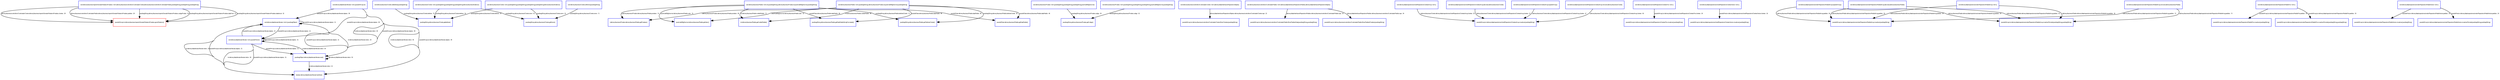 digraph "DirectedGraph" {
 graph [concentrate = true];
 center=true;
 fontsize=6;
 node [ color=blue,shape="box"fontsize=6,fontcolor=black,fontname=Arial];
 edge [ color=black,fontsize=6,fontcolor=black,fontname=Arial];
"java/util/ArrayList delivery/business/reports/GeradorRelatorioProdutos.gerarRelatorio()"[color="red", fontsize="6", fontname="Arial"];
"java/lang/Object delivery/data/iterator/Iterator.next()" -> "boolean delivery/data/iterator/Iterator.hasNext()" [label="int delivery/data/iterator/Iterator.indice : 53" ]
"java/lang/Object delivery/data/iterator/Iterator.next()" -> "java/lang/Object delivery/data/iterator/Iterator.next()" [label="int delivery/data/iterator/Iterator.indice : 53" ]
"void delivery/business/Cliente.<init>(java/lang/String,java/lang/String,java/lang/String,delivery/business/Endereco)" -> "java/lang/String delivery/business/Cliente.getNome()" [label="java/lang/String delivery/business/Cliente.nome : 53" ]
"void delivery/business/Cliente.<init>(java/lang/String,java/lang/String,java/lang/String,delivery/business/Endereco)" -> "java/lang/String delivery/business/Cliente.gettelefone()" [label="java/lang/String delivery/business/Cliente.telefone : 54" ]
"void delivery/business/Cliente.<init>(java/lang/String,java/lang/String,java/lang/String,java/lang/String,delivery/business/Endereco)" -> "java/lang/String delivery/business/Cliente.getNome()" [label="java/lang/String delivery/business/Cliente.nome : 32" ]
"void delivery/business/Cliente.<init>(java/lang/String,java/lang/String,java/lang/String,java/lang/String,delivery/business/Endereco)" -> "java/lang/String delivery/business/Cliente.gettelefone()" [label="java/lang/String delivery/business/Cliente.telefone : 33" ]
"void delivery/business/Cliente.setNome(java/lang/String)" -> "java/lang/String delivery/business/Cliente.getNome()" [label="java/lang/String delivery/business/Cliente.nome : 71" ]
"void delivery/business/Cliente.settelefone(java/lang/String)" -> "java/lang/String delivery/business/Cliente.gettelefone()" [label="java/lang/String delivery/business/Cliente.telefone : 79" ]
"void delivery/business/Pedido.<init>(int,java/lang/String,Ldelivery/business/Produto,int,java/math/BigDecimal,java/lang/String)" -> "Ldelivery/business/Produto delivery/business/Pedido.getProdutos()" [label="Ldelivery/business/Produto delivery/business/Pedido.produtos : 74" ]
"void delivery/business/Pedido.<init>(int,java/lang/String,Ldelivery/business/Produto,int,java/math/BigDecimal,java/lang/String)" -> "int delivery/business/Pedido.getCodidoPedido()" [label="int delivery/business/Pedido.codidoPedido : 72" ]
"void delivery/business/Pedido.<init>(int,java/lang/String,Ldelivery/business/Produto,int,java/math/BigDecimal,java/lang/String)" -> "java/lang/String delivery/business/Pedido.getDataPedidoStringFormatado()" [label="java/util/Date delivery/business/Pedido.dataPedido : 80" ]
"void delivery/business/Pedido.<init>(int,java/lang/String,Ldelivery/business/Produto,int,java/math/BigDecimal,java/lang/String)" -> "java/lang/String delivery/business/Pedido.getTelefoneCliente()" [label="java/lang/String delivery/business/Pedido.telefoneCliente : 73" ]
"void delivery/business/Pedido.<init>(int,java/lang/String,Ldelivery/business/Produto,int,java/math/BigDecimal,java/lang/String)" -> "java/math/BigDecimal delivery/business/Pedido.getValor()" [label="java/math/BigDecimal delivery/business/Pedido.valor : 75" ]
"void delivery/business/Pedido.<init>(int,java/lang/String,Ldelivery/business/Produto,int,java/math/BigDecimal,java/lang/String)" -> "java/util/Date delivery/business/Pedido.getDataPedido()" [label="java/util/Date delivery/business/Pedido.dataPedido : 80" ]
"void delivery/business/Pedido.<init>(java/lang/String,Ldelivery/business/Produto,int,java/math/BigDecimal,java/lang/String)" -> "Ldelivery/business/Produto delivery/business/Pedido.getProdutos()" [label="Ldelivery/business/Produto delivery/business/Pedido.produtos : 40" ]
"void delivery/business/Pedido.<init>(java/lang/String,Ldelivery/business/Produto,int,java/math/BigDecimal,java/lang/String)" -> "int delivery/business/Pedido.getCodidoPedido()" [label="int delivery/business/Pedido.codidoPedido : 38" ]
"void delivery/business/Pedido.<init>(java/lang/String,Ldelivery/business/Produto,int,java/math/BigDecimal,java/lang/String)" -> "java/lang/String delivery/business/Pedido.getDataPedidoStringFormatado()" [label="java/util/Date delivery/business/Pedido.dataPedido : 46" ]
"void delivery/business/Pedido.<init>(java/lang/String,Ldelivery/business/Produto,int,java/math/BigDecimal,java/lang/String)" -> "java/lang/String delivery/business/Pedido.getTelefoneCliente()" [label="java/lang/String delivery/business/Pedido.telefoneCliente : 39" ]
"void delivery/business/Pedido.<init>(java/lang/String,Ldelivery/business/Produto,int,java/math/BigDecimal,java/lang/String)" -> "java/math/BigDecimal delivery/business/Pedido.getValor()" [label="java/math/BigDecimal delivery/business/Pedido.valor : 41" ]
"void delivery/business/Pedido.<init>(java/lang/String,Ldelivery/business/Produto,int,java/math/BigDecimal,java/lang/String)" -> "java/util/Date delivery/business/Pedido.getDataPedido()" [label="java/util/Date delivery/business/Pedido.dataPedido : 46" ]
"void delivery/business/Produto.<init>(java/lang/String,java/lang/String,java/lang/String,java/math/BigDecimal)" -> "java/lang/String delivery/business/Produto.getCodigo()" [label="java/lang/String delivery/business/Produto.codigo : 29" ]
"void delivery/business/Produto.<init>(java/lang/String,java/lang/String,java/lang/String,java/math/BigDecimal,java/lang/String)" -> "java/lang/String delivery/business/Produto.getCodigo()" [label="java/lang/String delivery/business/Produto.codigo : 52" ]
"void delivery/business/controllers/ControladorCliente.<init>(delivery/data/interfaces/RepositorioObjetos)" -> "java/util/ArrayList delivery/business/controllers/ControladorCliente.filtrarClientes(java/lang/String)" [label="delivery/data/interfaces/RepositorioObjetos delivery/business/controllers/ControladorCliente.repo : 22" ]
"void delivery/business/controllers/ControladorPedido.<init>(delivery/data/interfaces/RepositorioPedidos,delivery/data/interfaces/RepositorioObjetos)" -> "java/util/ArrayList delivery/business/controllers/ControladorPedido.filtrarPedidosData(java/lang/String,java/lang/String)" [label="delivery/data/interfaces/RepositorioPedidos delivery/business/controllers/ControladorPedido.repo : 34" ]
"void delivery/business/controllers/ControladorPedido.<init>(delivery/data/interfaces/RepositorioPedidos,delivery/data/interfaces/RepositorioObjetos)" -> "java/util/ArrayList delivery/business/controllers/ControladorPedido.filtrarPedidosProdutos(java/lang/String)" [label="delivery/data/interfaces/RepositorioPedidos delivery/business/controllers/ControladorPedido.repo : 34" ]
"void delivery/business/reports/GeradorRelatorioProdutos.<init>(delivery/business/controllers/ControladorCliente,delivery/business/controllers/ControladorPedido,java/lang/String,java/lang/String,java/lang/String)" -> "java/util/ArrayList delivery/business/reports/GeradorRelatorioProdutos.gerarRelatorio()" [label="delivery/business/controllers/ControladorCliente delivery/business/reports/GeradorRelatorioProdutos.clientes : 28" ]
"void delivery/business/reports/GeradorRelatorioProdutos.<init>(delivery/business/controllers/ControladorCliente,delivery/business/controllers/ControladorPedido,java/lang/String,java/lang/String,java/lang/String)" -> "java/util/ArrayList delivery/business/reports/GeradorRelatorioProdutos.gerarRelatorio()" [label="delivery/business/controllers/ControladorPedido delivery/business/reports/GeradorRelatorioProdutos.pedidos : 29" ]
"void delivery/business/reports/GeradorRelatorioProdutos.<init>(delivery/business/controllers/ControladorCliente,delivery/business/controllers/ControladorPedido,java/lang/String,java/lang/String,java/lang/String)" -> "java/util/ArrayList delivery/business/reports/GeradorRelatorioProdutos.gerarRelatorio()" [label="java/lang/String delivery/business/reports/GeradorRelatorioProdutos.codigoProduto : 30" ]
"void delivery/business/reports/GeradorRelatorioProdutos.<init>(delivery/business/controllers/ControladorCliente,delivery/business/controllers/ControladorPedido,java/lang/String,java/lang/String,java/lang/String)" -> "java/util/ArrayList delivery/business/reports/GeradorRelatorioProdutos.gerarRelatorio()" [label="java/lang/String delivery/business/reports/GeradorRelatorioProdutos.dataFinal : 31" ]
"void delivery/business/reports/GeradorRelatorioProdutos.<init>(delivery/business/controllers/ControladorCliente,delivery/business/controllers/ControladorPedido,java/lang/String,java/lang/String,java/lang/String)" -> "java/util/ArrayList delivery/business/reports/GeradorRelatorioProdutos.gerarRelatorio()" [label="java/lang/String delivery/business/reports/GeradorRelatorioProdutos.dataInicial : 32" ]
"void delivery/data/iterator/Iterator.<init>(Ljava/lang/Object)" -> "boolean delivery/data/iterator/Iterator.hasNext()" [label="int delivery/data/iterator/Iterator.indice : 20" ]
"void delivery/data/iterator/Iterator.<init>(Ljava/lang/Object)" -> "boolean delivery/data/iterator/Iterator.hasNext()" [label="java/util/ArrayList delivery/data/iterator/Iterator.objetos : 21" ]
"void delivery/data/iterator/Iterator.<init>(Ljava/lang/Object)" -> "java/lang/Object delivery/data/iterator/Iterator.next()" [label="int delivery/data/iterator/Iterator.indice : 20" ]
"void delivery/data/iterator/Iterator.<init>(Ljava/lang/Object)" -> "java/lang/Object delivery/data/iterator/Iterator.next()" [label="java/util/ArrayList delivery/data/iterator/Iterator.objetos : 21" ]
"void delivery/data/iterator/Iterator.<init>(Ljava/lang/Object)" -> "void delivery/data/iterator/Iterator.<init>(Ljava/lang/Object)" [label="java/util/ArrayList delivery/data/iterator/Iterator.objetos : 21" ]
"void delivery/data/iterator/Iterator.<init>(Ljava/lang/Object)" -> "void delivery/data/iterator/Iterator.<init>(java/util/Vector)" [label="java/util/ArrayList delivery/data/iterator/Iterator.objetos : 21" ]
"void delivery/data/iterator/Iterator.<init>(java/util/ArrayList)" -> "boolean delivery/data/iterator/Iterator.hasNext()" [label="int delivery/data/iterator/Iterator.indice : 40" ]
"void delivery/data/iterator/Iterator.<init>(java/util/ArrayList)" -> "boolean delivery/data/iterator/Iterator.hasNext()" [label="java/util/ArrayList delivery/data/iterator/Iterator.objetos : 39" ]
"void delivery/data/iterator/Iterator.<init>(java/util/ArrayList)" -> "java/lang/Object delivery/data/iterator/Iterator.next()" [label="int delivery/data/iterator/Iterator.indice : 40" ]
"void delivery/data/iterator/Iterator.<init>(java/util/ArrayList)" -> "java/lang/Object delivery/data/iterator/Iterator.next()" [label="java/util/ArrayList delivery/data/iterator/Iterator.objetos : 39" ]
"void delivery/data/iterator/Iterator.<init>(java/util/ArrayList)" -> "void delivery/data/iterator/Iterator.<init>(Ljava/lang/Object)" [label="java/util/ArrayList delivery/data/iterator/Iterator.objetos : 39" ]
"void delivery/data/iterator/Iterator.<init>(java/util/ArrayList)" -> "void delivery/data/iterator/Iterator.<init>(java/util/Vector)" [label="java/util/ArrayList delivery/data/iterator/Iterator.objetos : 39" ]
"void delivery/data/iterator/Iterator.<init>(java/util/Vector)" -> "boolean delivery/data/iterator/Iterator.hasNext()" [label="int delivery/data/iterator/Iterator.indice : 30" ]
"void delivery/data/iterator/Iterator.<init>(java/util/Vector)" -> "boolean delivery/data/iterator/Iterator.hasNext()" [label="java/util/ArrayList delivery/data/iterator/Iterator.objetos : 31" ]
"void delivery/data/iterator/Iterator.<init>(java/util/Vector)" -> "java/lang/Object delivery/data/iterator/Iterator.next()" [label="int delivery/data/iterator/Iterator.indice : 30" ]
"void delivery/data/iterator/Iterator.<init>(java/util/Vector)" -> "java/lang/Object delivery/data/iterator/Iterator.next()" [label="java/util/ArrayList delivery/data/iterator/Iterator.objetos : 31" ]
"void delivery/data/iterator/Iterator.<init>(java/util/Vector)" -> "void delivery/data/iterator/Iterator.<init>(Ljava/lang/Object)" [label="java/util/ArrayList delivery/data/iterator/Iterator.objetos : 31" ]
"void delivery/data/iterator/Iterator.<init>(java/util/Vector)" -> "void delivery/data/iterator/Iterator.<init>(java/util/Vector)" [label="java/util/ArrayList delivery/data/iterator/Iterator.objetos : 31" ]
"void delivery/data/repositories/client/RepositorioClientesArray.<init>()" -> "java/util/ArrayList delivery/data/repositories/client/RepositorioClientesArray.vizualizar(java/lang/String)" [label="Ldelivery/business/Cliente delivery/data/repositories/client/RepositorioClientesArray.clientes : 20" ]
"void delivery/data/repositories/client/RepositorioClientesArray.adicionar(delivery/business/Cliente)" -> "java/util/ArrayList delivery/data/repositories/client/RepositorioClientesArray.vizualizar(java/lang/String)" [label="Ldelivery/business/Cliente delivery/data/repositories/client/RepositorioClientesArray.clientes : 57" ]
"void delivery/data/repositories/client/RepositorioClientesArray.expandirArray()" -> "java/util/ArrayList delivery/data/repositories/client/RepositorioClientesArray.vizualizar(java/lang/String)" [label="Ldelivery/business/Cliente delivery/data/repositories/client/RepositorioClientesArray.clientes : 47" ]
"void delivery/data/repositories/client/RepositorioClientesArray.remover(delivery/business/Cliente)" -> "java/util/ArrayList delivery/data/repositories/client/RepositorioClientesArray.vizualizar(java/lang/String)" [label="Ldelivery/business/Cliente delivery/data/repositories/client/RepositorioClientesArray.clientes : 65" ]
"void delivery/data/repositories/client/RepositorioClientesFile.<init>()" -> "java/util/ArrayList delivery/data/repositories/client/RepositorioClientesFile.vizualizar(java/lang/String)" [label="java/util/ArrayList delivery/data/repositories/client/RepositorioClientesFile.clientes : 26" ]
"void delivery/data/repositories/client/RepositorioClientesVector.<init>()" -> "java/util/ArrayList delivery/data/repositories/client/RepositorioClientesVector.vizualizar(java/lang/String)" [label="java/util/Vector delivery/data/repositories/client/RepositorioClientesVector.clientes : 16" ]
"void delivery/data/repositories/order/RepositorioPedidoArray.<init>()" -> "java/util/ArrayList delivery/data/repositories/order/RepositorioPedidoArray.vizualizar(java/lang/String)" [label="Ldelivery/business/Pedido delivery/data/repositories/order/RepositorioPedidoArray.pedidos : 26" ]
"void delivery/data/repositories/order/RepositorioPedidoArray.<init>()" -> "java/util/ArrayList delivery/data/repositories/order/RepositorioPedidoArray.vizualizarPeriodo(java/lang/String,java/lang/String)" [label="Ldelivery/business/Pedido delivery/data/repositories/order/RepositorioPedidoArray.pedidos : 26" ]
"void delivery/data/repositories/order/RepositorioPedidoArray.adicionar(delivery/business/Pedido)" -> "java/util/ArrayList delivery/data/repositories/order/RepositorioPedidoArray.vizualizar(java/lang/String)" [label="Ldelivery/business/Pedido delivery/data/repositories/order/RepositorioPedidoArray.pedidos : 63" ]
"void delivery/data/repositories/order/RepositorioPedidoArray.adicionar(delivery/business/Pedido)" -> "java/util/ArrayList delivery/data/repositories/order/RepositorioPedidoArray.vizualizarPeriodo(java/lang/String,java/lang/String)" [label="Ldelivery/business/Pedido delivery/data/repositories/order/RepositorioPedidoArray.pedidos : 63" ]
"void delivery/data/repositories/order/RepositorioPedidoArray.expandirArray()" -> "java/util/ArrayList delivery/data/repositories/order/RepositorioPedidoArray.vizualizar(java/lang/String)" [label="Ldelivery/business/Pedido delivery/data/repositories/order/RepositorioPedidoArray.pedidos : 54" ]
"void delivery/data/repositories/order/RepositorioPedidoArray.expandirArray()" -> "java/util/ArrayList delivery/data/repositories/order/RepositorioPedidoArray.vizualizarPeriodo(java/lang/String,java/lang/String)" [label="Ldelivery/business/Pedido delivery/data/repositories/order/RepositorioPedidoArray.pedidos : 54" ]
"void delivery/data/repositories/order/RepositorioPedidoArray.remover(delivery/business/Pedido)" -> "java/util/ArrayList delivery/data/repositories/order/RepositorioPedidoArray.vizualizar(java/lang/String)" [label="Ldelivery/business/Pedido delivery/data/repositories/order/RepositorioPedidoArray.pedidos : 73" ]
"void delivery/data/repositories/order/RepositorioPedidoArray.remover(delivery/business/Pedido)" -> "java/util/ArrayList delivery/data/repositories/order/RepositorioPedidoArray.vizualizarPeriodo(java/lang/String,java/lang/String)" [label="Ldelivery/business/Pedido delivery/data/repositories/order/RepositorioPedidoArray.pedidos : 73" ]
"void delivery/data/repositories/order/RepositorioPedidoFile.<init>()" -> "java/util/ArrayList delivery/data/repositories/order/RepositorioPedidoFile.vizualizar(java/lang/String)" [label="java/util/ArrayList delivery/data/repositories/order/RepositorioPedidoFile.pedidos : 33" ]
"void delivery/data/repositories/order/RepositorioPedidoFile.<init>()" -> "java/util/ArrayList delivery/data/repositories/order/RepositorioPedidoFile.vizualizarPeriodo(java/lang/String,java/lang/String)" [label="java/util/ArrayList delivery/data/repositories/order/RepositorioPedidoFile.pedidos : 33" ]
"void delivery/data/repositories/order/RepositorioPedidoVector.<init>()" -> "java/util/ArrayList delivery/data/repositories/order/RepositorioPedidoVector.vizualizar(java/lang/String)" [label="java/util/Vector delivery/data/repositories/order/RepositorioPedidoVector.pedidos : 24" ]
"void delivery/data/repositories/order/RepositorioPedidoVector.<init>()" -> "java/util/ArrayList delivery/data/repositories/order/RepositorioPedidoVector.vizualizarPeriodo(java/lang/String,java/lang/String)" [label="java/util/Vector delivery/data/repositories/order/RepositorioPedidoVector.pedidos : 24" ]
}

